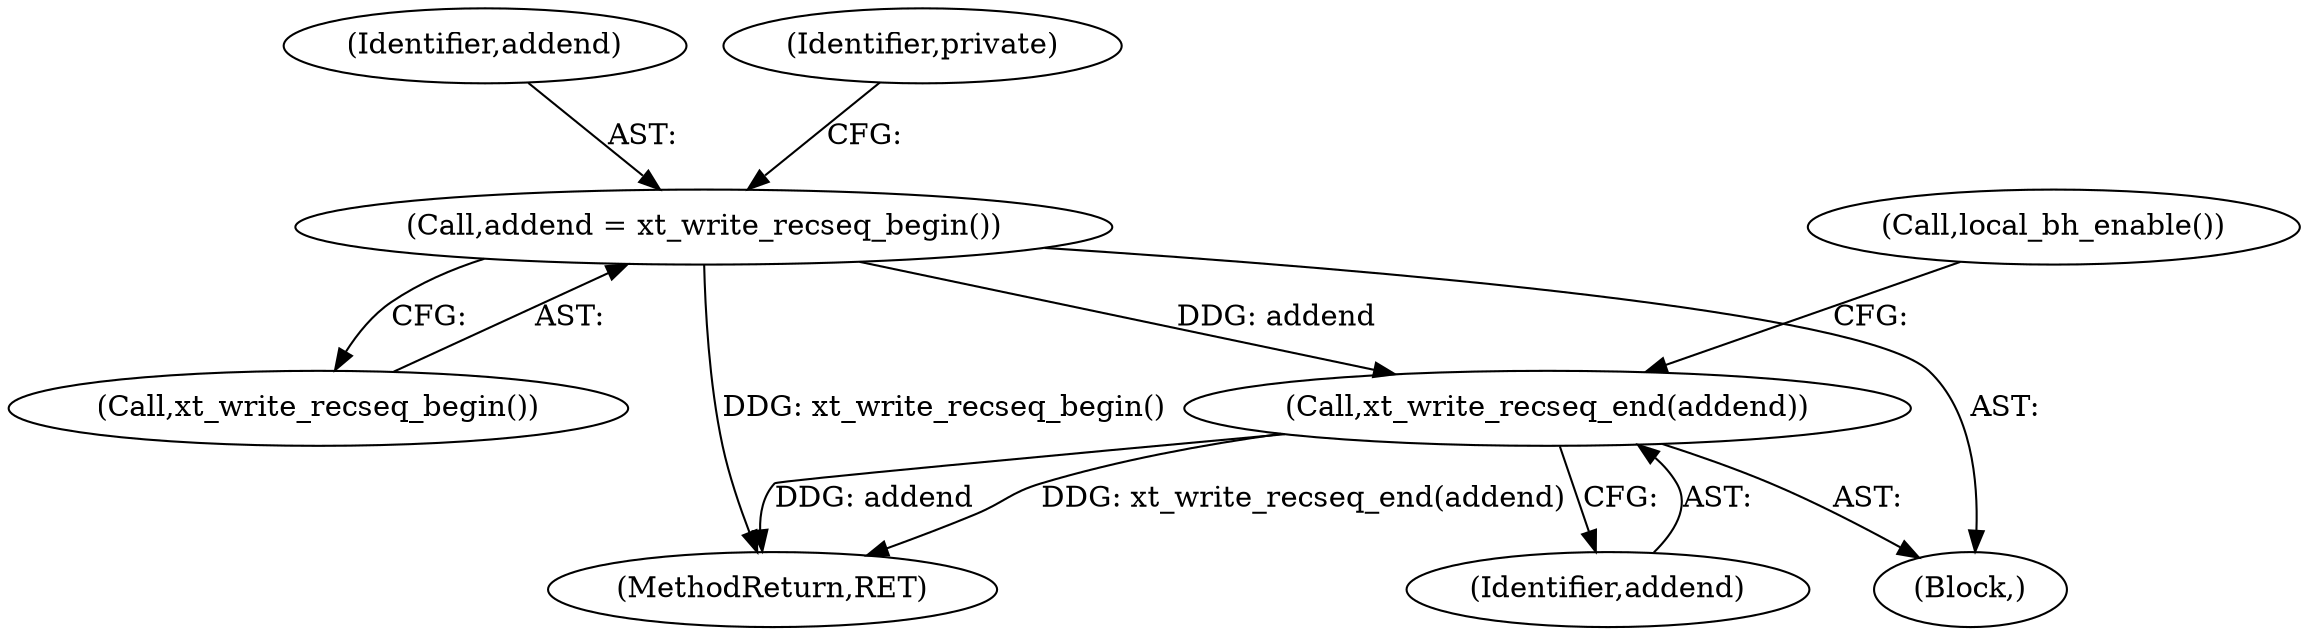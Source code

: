 digraph "0_linux_57ebd808a97d7c5b1e1afb937c2db22beba3c1f8_1@API" {
"1000488" [label="(Call,xt_write_recseq_end(addend))"];
"1000184" [label="(Call,addend = xt_write_recseq_begin())"];
"1000500" [label="(MethodReturn,RET)"];
"1000186" [label="(Call,xt_write_recseq_begin())"];
"1000185" [label="(Identifier,addend)"];
"1000489" [label="(Identifier,addend)"];
"1000488" [label="(Call,xt_write_recseq_end(addend))"];
"1000113" [label="(Block,)"];
"1000490" [label="(Call,local_bh_enable())"];
"1000188" [label="(Identifier,private)"];
"1000184" [label="(Call,addend = xt_write_recseq_begin())"];
"1000488" -> "1000113"  [label="AST: "];
"1000488" -> "1000489"  [label="CFG: "];
"1000489" -> "1000488"  [label="AST: "];
"1000490" -> "1000488"  [label="CFG: "];
"1000488" -> "1000500"  [label="DDG: addend"];
"1000488" -> "1000500"  [label="DDG: xt_write_recseq_end(addend)"];
"1000184" -> "1000488"  [label="DDG: addend"];
"1000184" -> "1000113"  [label="AST: "];
"1000184" -> "1000186"  [label="CFG: "];
"1000185" -> "1000184"  [label="AST: "];
"1000186" -> "1000184"  [label="AST: "];
"1000188" -> "1000184"  [label="CFG: "];
"1000184" -> "1000500"  [label="DDG: xt_write_recseq_begin()"];
}
